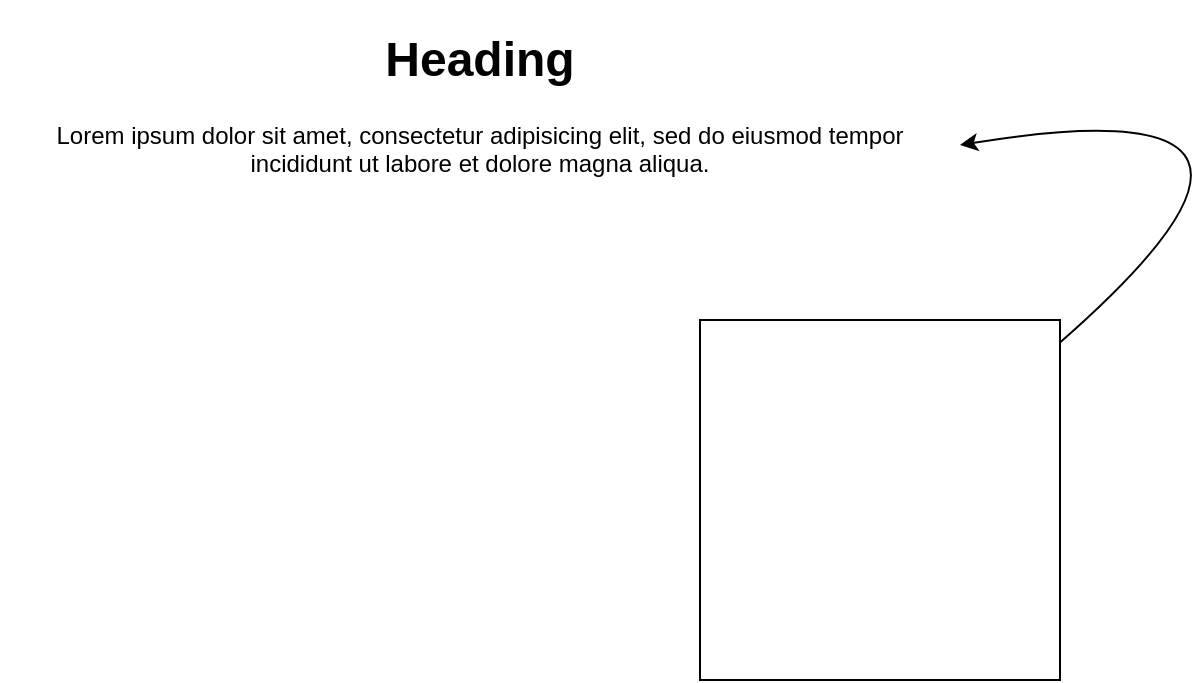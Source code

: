 <mxfile>
    <diagram id="xZTL3sdlWfb1ZYt0oh96" name="Page-1">
        <mxGraphModel dx="1212" dy="513" grid="1" gridSize="10" guides="1" tooltips="1" connect="1" arrows="1" fold="1" page="1" pageScale="1" pageWidth="850" pageHeight="1100" math="0" shadow="0">
            <root>
                <mxCell id="0"/>
                <mxCell id="1" parent="0"/>
                <mxCell id="33" value="&lt;h1&gt;Heading&lt;/h1&gt;&lt;p&gt;Lorem ipsum dolor sit amet, consectetur adipisicing elit, sed do eiusmod tempor incididunt ut labore et dolore magna aliqua.&lt;/p&gt;" style="text;html=1;strokeColor=none;fillColor=none;spacing=5;spacingTop=-20;whiteSpace=wrap;overflow=hidden;rounded=0;align=center;" vertex="1" parent="1">
                    <mxGeometry x="70" y="60" width="480" height="250" as="geometry"/>
                </mxCell>
                <mxCell id="36" style="edgeStyle=none;html=1;entryX=1;entryY=0.25;entryDx=0;entryDy=0;curved=1;" edge="1" parent="1" source="34" target="33">
                    <mxGeometry relative="1" as="geometry">
                        <Array as="points">
                            <mxPoint x="750" y="90"/>
                        </Array>
                    </mxGeometry>
                </mxCell>
                <mxCell id="34" value="" style="whiteSpace=wrap;html=1;aspect=fixed;" vertex="1" parent="1">
                    <mxGeometry x="420" y="210" width="180" height="180" as="geometry"/>
                </mxCell>
            </root>
        </mxGraphModel>
    </diagram>
</mxfile>